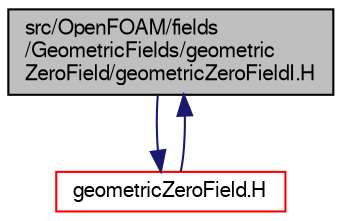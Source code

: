 digraph "src/OpenFOAM/fields/GeometricFields/geometricZeroField/geometricZeroFieldI.H"
{
  bgcolor="transparent";
  edge [fontname="FreeSans",fontsize="10",labelfontname="FreeSans",labelfontsize="10"];
  node [fontname="FreeSans",fontsize="10",shape=record];
  Node0 [label="src/OpenFOAM/fields\l/GeometricFields/geometric\lZeroField/geometricZeroFieldI.H",height=0.2,width=0.4,color="black", fillcolor="grey75", style="filled", fontcolor="black"];
  Node0 -> Node1 [color="midnightblue",fontsize="10",style="solid",fontname="FreeSans"];
  Node1 [label="geometricZeroField.H",height=0.2,width=0.4,color="red",URL="$a09872.html"];
  Node1 -> Node0 [color="midnightblue",fontsize="10",style="solid",fontname="FreeSans"];
}
